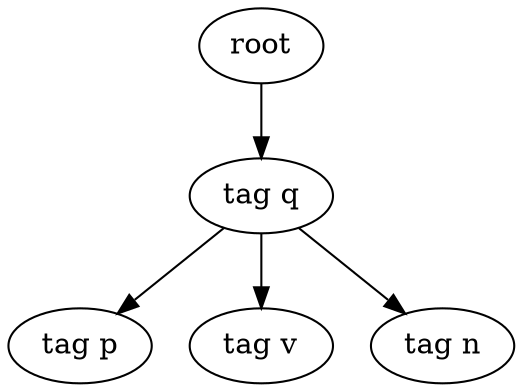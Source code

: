 digraph Tree{
0[label="root"];
0->00
00[label="tag q"];
00->000
000[label="tag p"];
00->001
001[label="tag v"];
00->002
002[label="tag n"];
}
